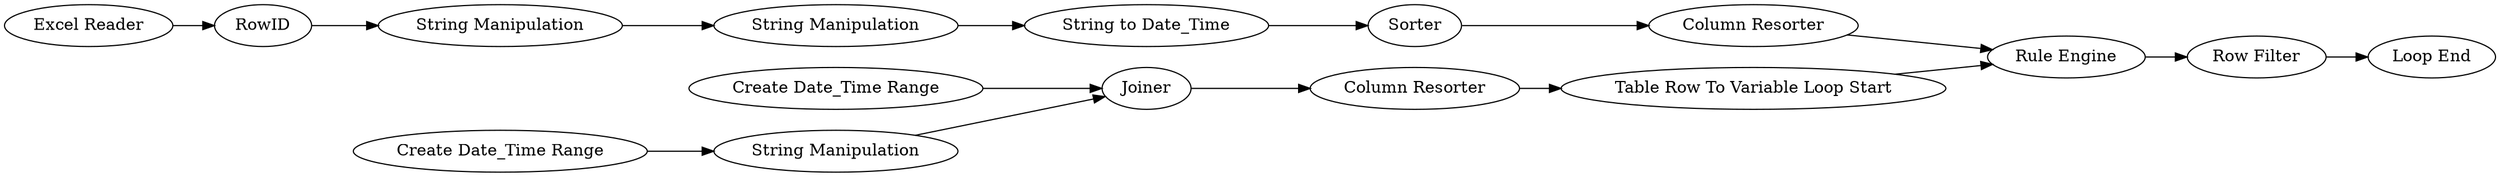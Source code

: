 digraph {
	1 [label="Excel Reader"]
	3 [label="String to Date_Time"]
	4 [label="String Manipulation"]
	5 [label="Rule Engine"]
	11 [label=Sorter]
	12 [label="Table Row To Variable Loop Start"]
	13 [label="Loop End"]
	14 [label=RowID]
	15 [label="String Manipulation"]
	16 [label="Column Resorter"]
	20 [label="Row Filter"]
	61 [label="Create Date_Time Range"]
	62 [label="Create Date_Time Range"]
	63 [label=Joiner]
	64 [label="String Manipulation"]
	65 [label="Column Resorter"]
	1 -> 14
	3 -> 11
	4 -> 3
	5 -> 20
	11 -> 16
	12 -> 5
	14 -> 15
	15 -> 4
	16 -> 5
	20 -> 13
	61 -> 63
	62 -> 64
	63 -> 65
	64 -> 63
	65 -> 12
	rankdir=LR
}
